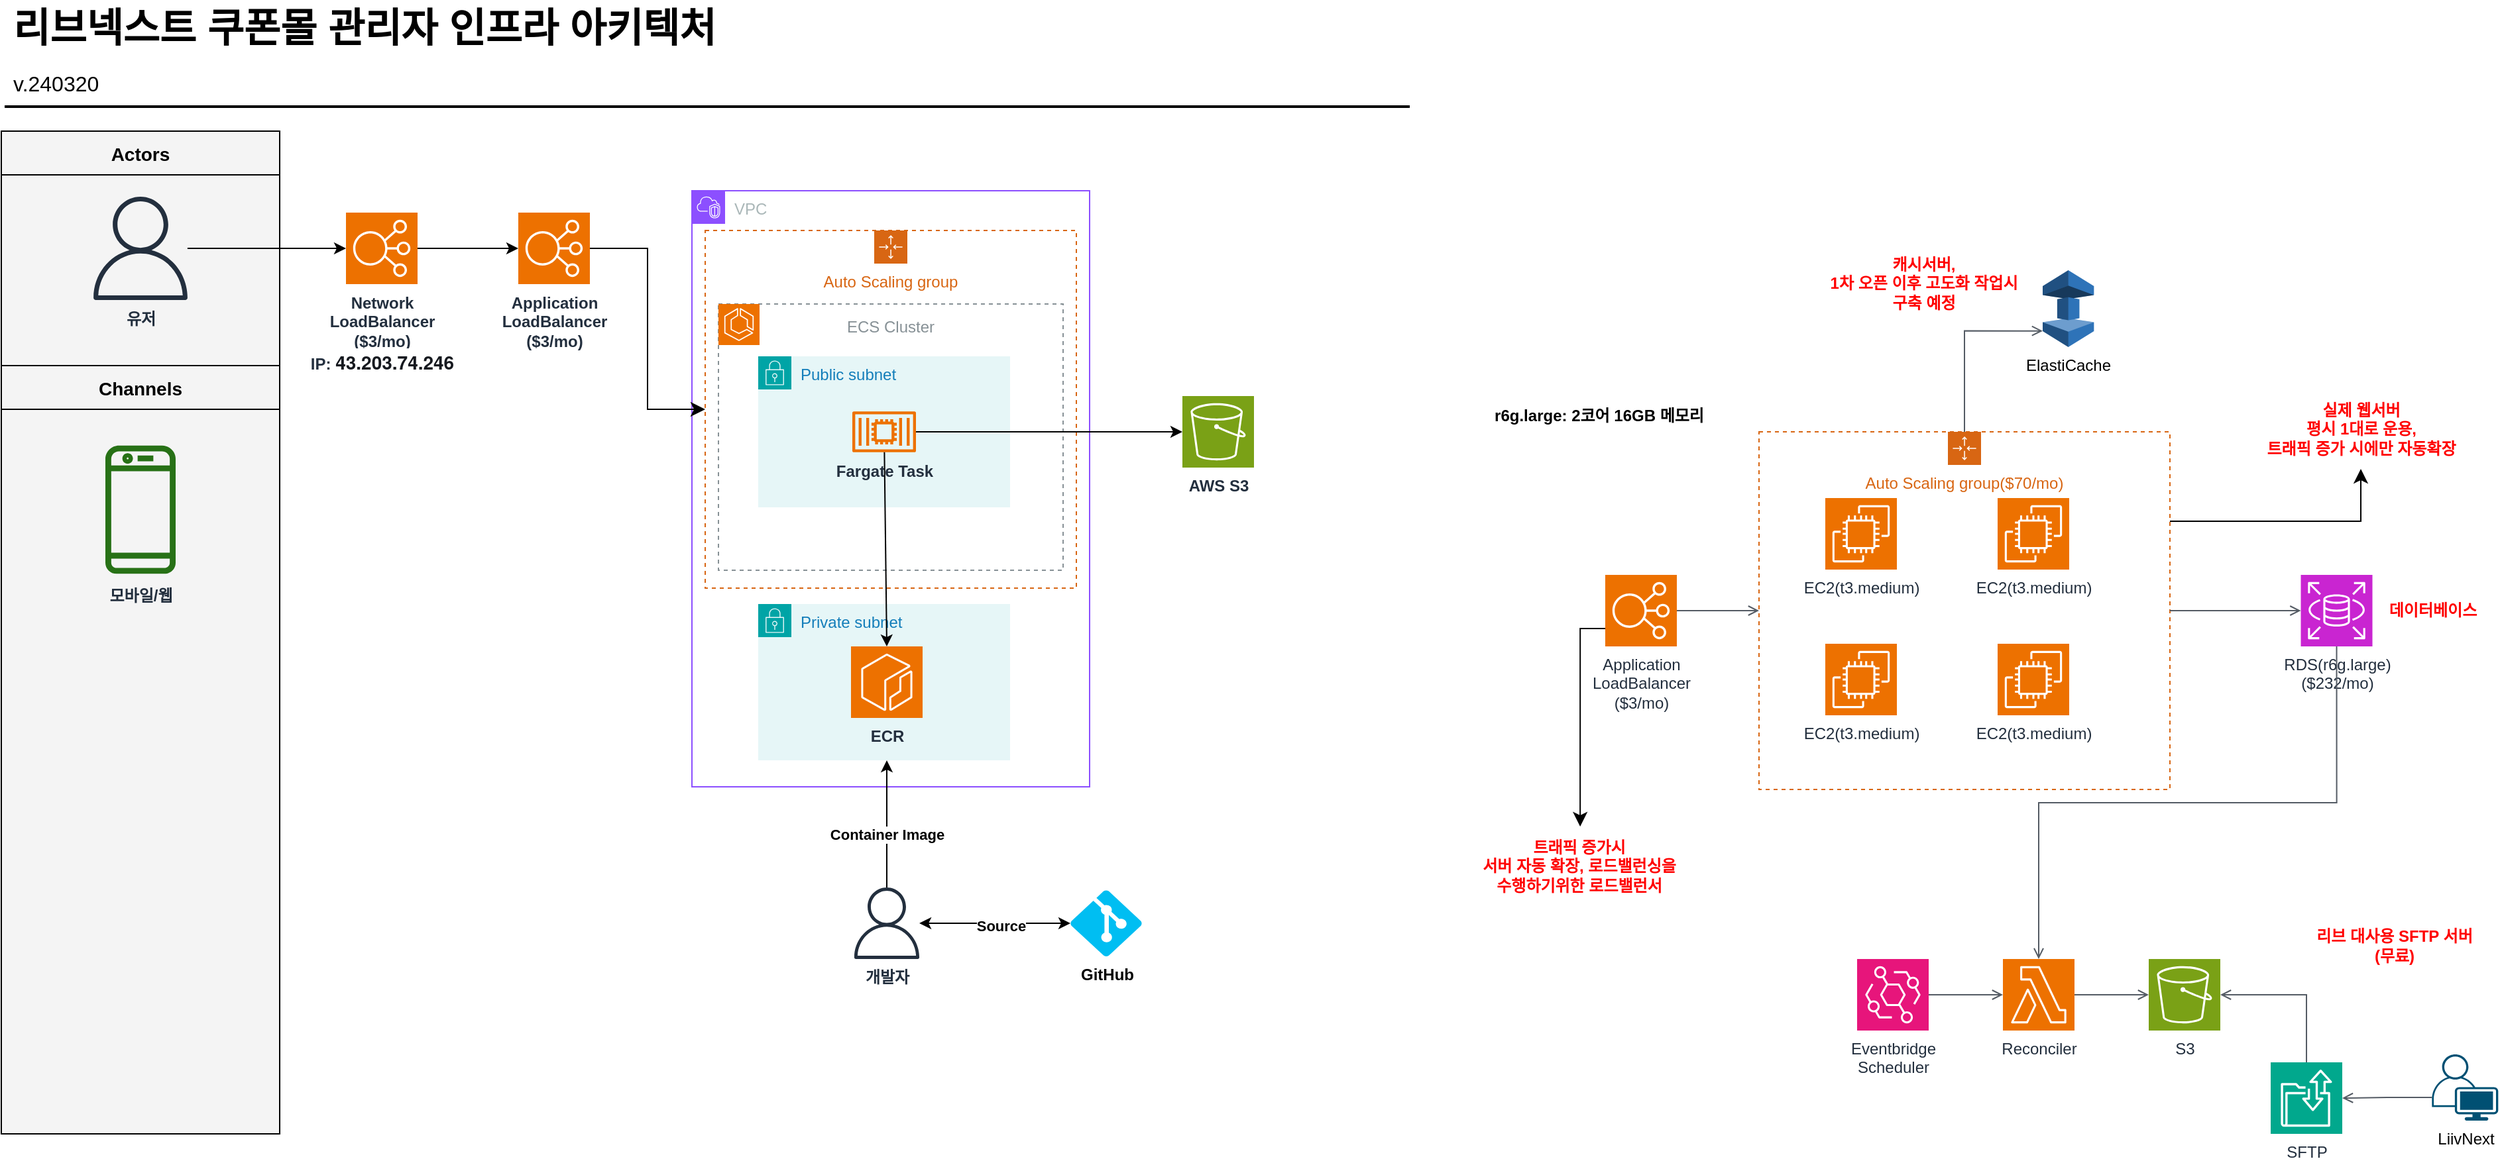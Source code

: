 <mxfile version="24.0.7" type="github">
  <diagram id="Ht1M8jgEwFfnCIfOTk4-" name="Page-1">
    <mxGraphModel dx="1434" dy="738" grid="1" gridSize="10" guides="1" tooltips="1" connect="1" arrows="1" fold="1" page="1" pageScale="1" pageWidth="1169" pageHeight="827" math="0" shadow="0">
      <root>
        <mxCell id="0" />
        <mxCell id="1" parent="0" />
        <mxCell id="WT9P7IldPV2H4tiKX_e4-3" value="RDS(r6g.large)&lt;br&gt;($232/mo)" style="sketch=0;points=[[0,0,0],[0.25,0,0],[0.5,0,0],[0.75,0,0],[1,0,0],[0,1,0],[0.25,1,0],[0.5,1,0],[0.75,1,0],[1,1,0],[0,0.25,0],[0,0.5,0],[0,0.75,0],[1,0.25,0],[1,0.5,0],[1,0.75,0]];outlineConnect=0;fontColor=#232F3E;fillColor=#C925D1;strokeColor=#ffffff;dashed=0;verticalLabelPosition=bottom;verticalAlign=top;align=center;html=1;fontSize=12;fontStyle=0;aspect=fixed;shape=mxgraph.aws4.resourceIcon;resIcon=mxgraph.aws4.rds;" parent="1" vertex="1">
          <mxGeometry x="1774.75" y="470" width="54" height="54" as="geometry" />
        </mxCell>
        <mxCell id="Ok-R0W4esTiFm16ZemSn-64" value="" style="edgeStyle=orthogonalEdgeStyle;rounded=0;orthogonalLoop=1;jettySize=auto;html=1;" edge="1" parent="1" source="WT9P7IldPV2H4tiKX_e4-6" target="Ok-R0W4esTiFm16ZemSn-40">
          <mxGeometry relative="1" as="geometry" />
        </mxCell>
        <mxCell id="WT9P7IldPV2H4tiKX_e4-6" value="&lt;b&gt;Network &lt;br&gt;LoadBalancer&lt;br&gt;($3/mo)&lt;br&gt;IP:&amp;nbsp;&lt;/b&gt;&lt;span style=&quot;color: rgb(22, 25, 31); font-family: &amp;quot;Amazon Ember&amp;quot;, &amp;quot;Helvetica Neue&amp;quot;, Roboto, Arial, sans-serif; font-size: 14px; text-align: start; background-color: rgb(255, 255, 255);&quot;&gt;&lt;b&gt;43.203.74.246&lt;/b&gt;&lt;/span&gt;" style="sketch=0;points=[[0,0,0],[0.25,0,0],[0.5,0,0],[0.75,0,0],[1,0,0],[0,1,0],[0.25,1,0],[0.5,1,0],[0.75,1,0],[1,1,0],[0,0.25,0],[0,0.5,0],[0,0.75,0],[1,0.25,0],[1,0.5,0],[1,0.75,0]];outlineConnect=0;fontColor=#232F3E;fillColor=#ED7100;strokeColor=#ffffff;dashed=0;verticalLabelPosition=bottom;verticalAlign=top;align=center;html=1;fontSize=12;fontStyle=0;aspect=fixed;shape=mxgraph.aws4.resourceIcon;resIcon=mxgraph.aws4.elastic_load_balancing;" parent="1" vertex="1">
          <mxGeometry x="300" y="196.5" width="54" height="54" as="geometry" />
        </mxCell>
        <mxCell id="WT9P7IldPV2H4tiKX_e4-16" value="Application&lt;br&gt;LoadBalancer&lt;br&gt;($3/mo)" style="sketch=0;points=[[0,0,0],[0.25,0,0],[0.5,0,0],[0.75,0,0],[1,0,0],[0,1,0],[0.25,1,0],[0.5,1,0],[0.75,1,0],[1,1,0],[0,0.25,0],[0,0.5,0],[0,0.75,0],[1,0.25,0],[1,0.5,0],[1,0.75,0]];outlineConnect=0;fontColor=#232F3E;fillColor=#ED7100;strokeColor=#ffffff;dashed=0;verticalLabelPosition=bottom;verticalAlign=top;align=center;html=1;fontSize=12;fontStyle=0;aspect=fixed;shape=mxgraph.aws4.resourceIcon;resIcon=mxgraph.aws4.elastic_load_balancing;" parent="1" vertex="1">
          <mxGeometry x="1250" y="470" width="54" height="54" as="geometry" />
        </mxCell>
        <mxCell id="WT9P7IldPV2H4tiKX_e4-19" value="Auto Scaling group($70/mo)" style="points=[[0,0],[0.25,0],[0.5,0],[0.75,0],[1,0],[1,0.25],[1,0.5],[1,0.75],[1,1],[0.75,1],[0.5,1],[0.25,1],[0,1],[0,0.75],[0,0.5],[0,0.25]];outlineConnect=0;gradientColor=none;html=1;whiteSpace=wrap;fontSize=12;fontStyle=0;container=1;pointerEvents=0;collapsible=0;recursiveResize=0;shape=mxgraph.aws4.groupCenter;grIcon=mxgraph.aws4.group_auto_scaling_group;grStroke=1;strokeColor=#D86613;fillColor=none;verticalAlign=top;align=center;fontColor=#D86613;dashed=1;spacingTop=25;" parent="1" vertex="1">
          <mxGeometry x="1366" y="362" width="310" height="270" as="geometry" />
        </mxCell>
        <mxCell id="WT9P7IldPV2H4tiKX_e4-15" value="EC2(t3.medium)" style="sketch=0;points=[[0,0,0],[0.25,0,0],[0.5,0,0],[0.75,0,0],[1,0,0],[0,1,0],[0.25,1,0],[0.5,1,0],[0.75,1,0],[1,1,0],[0,0.25,0],[0,0.5,0],[0,0.75,0],[1,0.25,0],[1,0.5,0],[1,0.75,0]];outlineConnect=0;fontColor=#232F3E;fillColor=#ED7100;strokeColor=#ffffff;dashed=0;verticalLabelPosition=bottom;verticalAlign=top;align=center;html=1;fontSize=12;fontStyle=0;aspect=fixed;shape=mxgraph.aws4.resourceIcon;resIcon=mxgraph.aws4.ec2;" parent="WT9P7IldPV2H4tiKX_e4-19" vertex="1">
          <mxGeometry x="50" y="50" width="54" height="54" as="geometry" />
        </mxCell>
        <mxCell id="WT9P7IldPV2H4tiKX_e4-30" value="EC2(t3.medium)" style="sketch=0;points=[[0,0,0],[0.25,0,0],[0.5,0,0],[0.75,0,0],[1,0,0],[0,1,0],[0.25,1,0],[0.5,1,0],[0.75,1,0],[1,1,0],[0,0.25,0],[0,0.5,0],[0,0.75,0],[1,0.25,0],[1,0.5,0],[1,0.75,0]];outlineConnect=0;fontColor=#232F3E;fillColor=#ED7100;strokeColor=#ffffff;dashed=0;verticalLabelPosition=bottom;verticalAlign=top;align=center;html=1;fontSize=12;fontStyle=0;aspect=fixed;shape=mxgraph.aws4.resourceIcon;resIcon=mxgraph.aws4.ec2;" parent="WT9P7IldPV2H4tiKX_e4-19" vertex="1">
          <mxGeometry x="180" y="50" width="54" height="54" as="geometry" />
        </mxCell>
        <mxCell id="WT9P7IldPV2H4tiKX_e4-29" value="EC2(t3.medium)" style="sketch=0;points=[[0,0,0],[0.25,0,0],[0.5,0,0],[0.75,0,0],[1,0,0],[0,1,0],[0.25,1,0],[0.5,1,0],[0.75,1,0],[1,1,0],[0,0.25,0],[0,0.5,0],[0,0.75,0],[1,0.25,0],[1,0.5,0],[1,0.75,0]];outlineConnect=0;fontColor=#232F3E;fillColor=#ED7100;strokeColor=#ffffff;dashed=0;verticalLabelPosition=bottom;verticalAlign=top;align=center;html=1;fontSize=12;fontStyle=0;aspect=fixed;shape=mxgraph.aws4.resourceIcon;resIcon=mxgraph.aws4.ec2;" parent="WT9P7IldPV2H4tiKX_e4-19" vertex="1">
          <mxGeometry x="180" y="160" width="54" height="54" as="geometry" />
        </mxCell>
        <mxCell id="WT9P7IldPV2H4tiKX_e4-28" value="EC2(t3.medium)" style="sketch=0;points=[[0,0,0],[0.25,0,0],[0.5,0,0],[0.75,0,0],[1,0,0],[0,1,0],[0.25,1,0],[0.5,1,0],[0.75,1,0],[1,1,0],[0,0.25,0],[0,0.5,0],[0,0.75,0],[1,0.25,0],[1,0.5,0],[1,0.75,0]];outlineConnect=0;fontColor=#232F3E;fillColor=#ED7100;strokeColor=#ffffff;dashed=0;verticalLabelPosition=bottom;verticalAlign=top;align=center;html=1;fontSize=12;fontStyle=0;aspect=fixed;shape=mxgraph.aws4.resourceIcon;resIcon=mxgraph.aws4.ec2;" parent="WT9P7IldPV2H4tiKX_e4-19" vertex="1">
          <mxGeometry x="50" y="160" width="54" height="54" as="geometry" />
        </mxCell>
        <mxCell id="WT9P7IldPV2H4tiKX_e4-22" value="" style="edgeStyle=orthogonalEdgeStyle;html=1;endArrow=open;elbow=vertical;startArrow=none;endFill=0;strokeColor=#545B64;rounded=0;exitX=1;exitY=0.5;exitDx=0;exitDy=0;exitPerimeter=0;entryX=0;entryY=0.5;entryDx=0;entryDy=0;" parent="1" source="WT9P7IldPV2H4tiKX_e4-16" target="WT9P7IldPV2H4tiKX_e4-19" edge="1">
          <mxGeometry width="100" relative="1" as="geometry">
            <mxPoint x="1432.5" y="496.5" as="sourcePoint" />
            <mxPoint x="1535" y="497" as="targetPoint" />
          </mxGeometry>
        </mxCell>
        <mxCell id="WT9P7IldPV2H4tiKX_e4-25" value="" style="edgeStyle=orthogonalEdgeStyle;html=1;endArrow=open;elbow=vertical;startArrow=none;endFill=0;strokeColor=#545B64;rounded=0;exitX=0.5;exitY=0;exitDx=0;exitDy=0;entryX=0;entryY=0.79;entryDx=0;entryDy=0;entryPerimeter=0;" parent="1" source="WT9P7IldPV2H4tiKX_e4-19" target="WT9P7IldPV2H4tiKX_e4-26" edge="1">
          <mxGeometry width="100" relative="1" as="geometry">
            <mxPoint x="1670" y="282" as="sourcePoint" />
            <mxPoint x="1520.995" y="280" as="targetPoint" />
          </mxGeometry>
        </mxCell>
        <mxCell id="WT9P7IldPV2H4tiKX_e4-26" value="ElastiCache" style="outlineConnect=0;dashed=0;verticalLabelPosition=bottom;verticalAlign=top;align=center;html=1;shape=mxgraph.aws3.elasticache;fillColor=#2E73B8;gradientColor=none;aspect=fixed;" parent="1" vertex="1">
          <mxGeometry x="1580" y="240" width="38.67" height="58" as="geometry" />
        </mxCell>
        <mxCell id="WT9P7IldPV2H4tiKX_e4-31" value="" style="edgeStyle=orthogonalEdgeStyle;html=1;endArrow=open;elbow=vertical;startArrow=none;endFill=0;strokeColor=#545B64;rounded=0;exitX=1;exitY=0.5;exitDx=0;exitDy=0;entryX=0;entryY=0.5;entryDx=0;entryDy=0;entryPerimeter=0;" parent="1" source="WT9P7IldPV2H4tiKX_e4-19" target="WT9P7IldPV2H4tiKX_e4-3" edge="1">
          <mxGeometry width="100" relative="1" as="geometry">
            <mxPoint x="1850" y="496.66" as="sourcePoint" />
            <mxPoint x="1942" y="496.66" as="targetPoint" />
          </mxGeometry>
        </mxCell>
        <mxCell id="WT9P7IldPV2H4tiKX_e4-32" value="Eventbridge&lt;br&gt;Scheduler" style="sketch=0;points=[[0,0,0],[0.25,0,0],[0.5,0,0],[0.75,0,0],[1,0,0],[0,1,0],[0.25,1,0],[0.5,1,0],[0.75,1,0],[1,1,0],[0,0.25,0],[0,0.5,0],[0,0.75,0],[1,0.25,0],[1,0.5,0],[1,0.75,0]];outlineConnect=0;fontColor=#232F3E;fillColor=#E7157B;strokeColor=#ffffff;dashed=0;verticalLabelPosition=bottom;verticalAlign=top;align=center;html=1;fontSize=12;fontStyle=0;aspect=fixed;shape=mxgraph.aws4.resourceIcon;resIcon=mxgraph.aws4.eventbridge;" parent="1" vertex="1">
          <mxGeometry x="1440" y="760" width="54" height="54" as="geometry" />
        </mxCell>
        <mxCell id="WT9P7IldPV2H4tiKX_e4-35" value="Reconciler" style="sketch=0;points=[[0,0,0],[0.25,0,0],[0.5,0,0],[0.75,0,0],[1,0,0],[0,1,0],[0.25,1,0],[0.5,1,0],[0.75,1,0],[1,1,0],[0,0.25,0],[0,0.5,0],[0,0.75,0],[1,0.25,0],[1,0.5,0],[1,0.75,0]];outlineConnect=0;fontColor=#232F3E;fillColor=#ED7100;strokeColor=#ffffff;dashed=0;verticalLabelPosition=bottom;verticalAlign=top;align=center;html=1;fontSize=12;fontStyle=0;aspect=fixed;shape=mxgraph.aws4.resourceIcon;resIcon=mxgraph.aws4.lambda;" parent="1" vertex="1">
          <mxGeometry x="1550" y="760" width="54" height="54" as="geometry" />
        </mxCell>
        <mxCell id="WT9P7IldPV2H4tiKX_e4-39" value="S3" style="sketch=0;points=[[0,0,0],[0.25,0,0],[0.5,0,0],[0.75,0,0],[1,0,0],[0,1,0],[0.25,1,0],[0.5,1,0],[0.75,1,0],[1,1,0],[0,0.25,0],[0,0.5,0],[0,0.75,0],[1,0.25,0],[1,0.5,0],[1,0.75,0]];outlineConnect=0;fontColor=#232F3E;fillColor=#7AA116;strokeColor=#ffffff;dashed=0;verticalLabelPosition=bottom;verticalAlign=top;align=center;html=1;fontSize=12;fontStyle=0;aspect=fixed;shape=mxgraph.aws4.resourceIcon;resIcon=mxgraph.aws4.s3;" parent="1" vertex="1">
          <mxGeometry x="1660" y="760" width="54" height="54" as="geometry" />
        </mxCell>
        <mxCell id="WT9P7IldPV2H4tiKX_e4-40" value="" style="edgeStyle=orthogonalEdgeStyle;html=1;endArrow=open;elbow=vertical;startArrow=none;endFill=0;strokeColor=#545B64;rounded=0;exitX=1;exitY=0.5;exitDx=0;exitDy=0;exitPerimeter=0;entryX=0;entryY=0.5;entryDx=0;entryDy=0;entryPerimeter=0;" parent="1" source="WT9P7IldPV2H4tiKX_e4-32" target="WT9P7IldPV2H4tiKX_e4-35" edge="1">
          <mxGeometry width="100" relative="1" as="geometry">
            <mxPoint x="1555.75" y="880" as="sourcePoint" />
            <mxPoint x="1655.75" y="880" as="targetPoint" />
          </mxGeometry>
        </mxCell>
        <mxCell id="WT9P7IldPV2H4tiKX_e4-41" value="" style="edgeStyle=orthogonalEdgeStyle;html=1;endArrow=open;elbow=vertical;startArrow=none;endFill=0;strokeColor=#545B64;rounded=0;exitX=1;exitY=0.5;exitDx=0;exitDy=0;exitPerimeter=0;" parent="1" source="WT9P7IldPV2H4tiKX_e4-35" target="WT9P7IldPV2H4tiKX_e4-39" edge="1">
          <mxGeometry width="100" relative="1" as="geometry">
            <mxPoint x="1630" y="788.77" as="sourcePoint" />
            <mxPoint x="1690" y="789" as="targetPoint" />
          </mxGeometry>
        </mxCell>
        <mxCell id="WT9P7IldPV2H4tiKX_e4-43" value="SFTP" style="sketch=0;points=[[0,0,0],[0.25,0,0],[0.5,0,0],[0.75,0,0],[1,0,0],[0,1,0],[0.25,1,0],[0.5,1,0],[0.75,1,0],[1,1,0],[0,0.25,0],[0,0.5,0],[0,0.75,0],[1,0.25,0],[1,0.5,0],[1,0.75,0]];outlineConnect=0;fontColor=#232F3E;fillColor=#01A88D;strokeColor=#ffffff;dashed=0;verticalLabelPosition=bottom;verticalAlign=top;align=center;html=1;fontSize=12;fontStyle=0;aspect=fixed;shape=mxgraph.aws4.resourceIcon;resIcon=mxgraph.aws4.transfer_family;" parent="1" vertex="1">
          <mxGeometry x="1752" y="838" width="54" height="54" as="geometry" />
        </mxCell>
        <mxCell id="WT9P7IldPV2H4tiKX_e4-44" value="" style="edgeStyle=orthogonalEdgeStyle;html=1;endArrow=open;elbow=vertical;startArrow=none;endFill=0;strokeColor=#545B64;rounded=0;exitX=0.5;exitY=0;exitDx=0;exitDy=0;exitPerimeter=0;entryX=1;entryY=0.5;entryDx=0;entryDy=0;entryPerimeter=0;" parent="1" source="WT9P7IldPV2H4tiKX_e4-43" target="WT9P7IldPV2H4tiKX_e4-39" edge="1">
          <mxGeometry width="100" relative="1" as="geometry">
            <mxPoint x="1892" y="786.52" as="sourcePoint" />
            <mxPoint x="1948" y="786.52" as="targetPoint" />
          </mxGeometry>
        </mxCell>
        <mxCell id="WT9P7IldPV2H4tiKX_e4-45" value="LiivNext" style="points=[[0.35,0,0],[0.98,0.51,0],[1,0.71,0],[0.67,1,0],[0,0.795,0],[0,0.65,0]];verticalLabelPosition=bottom;sketch=0;html=1;verticalAlign=top;aspect=fixed;align=center;pointerEvents=1;shape=mxgraph.cisco19.user;fillColor=#005073;strokeColor=none;" parent="1" vertex="1">
          <mxGeometry x="1873.66" y="832" width="50" height="50" as="geometry" />
        </mxCell>
        <mxCell id="WT9P7IldPV2H4tiKX_e4-47" value="" style="edgeStyle=orthogonalEdgeStyle;html=1;endArrow=open;elbow=vertical;startArrow=none;endFill=0;strokeColor=#545B64;rounded=0;exitX=0;exitY=0.65;exitDx=0;exitDy=0;exitPerimeter=0;entryX=1;entryY=0.5;entryDx=0;entryDy=0;entryPerimeter=0;" parent="1" source="WT9P7IldPV2H4tiKX_e4-45" target="WT9P7IldPV2H4tiKX_e4-43" edge="1">
          <mxGeometry width="100" relative="1" as="geometry">
            <mxPoint x="1903" y="879" as="sourcePoint" />
            <mxPoint x="1842" y="828" as="targetPoint" />
          </mxGeometry>
        </mxCell>
        <mxCell id="7BHEjiyhzzTdp9k4Y-Ck-2" value="" style="edgeStyle=orthogonalEdgeStyle;html=1;endArrow=open;elbow=vertical;startArrow=none;endFill=0;strokeColor=#545B64;rounded=0;exitX=0.5;exitY=1;exitDx=0;exitDy=0;exitPerimeter=0;entryX=0.5;entryY=0;entryDx=0;entryDy=0;entryPerimeter=0;" parent="1" source="WT9P7IldPV2H4tiKX_e4-3" target="WT9P7IldPV2H4tiKX_e4-35" edge="1">
          <mxGeometry width="100" relative="1" as="geometry">
            <mxPoint x="1700" y="660" as="sourcePoint" />
            <mxPoint x="1756" y="660" as="targetPoint" />
          </mxGeometry>
        </mxCell>
        <mxCell id="7BHEjiyhzzTdp9k4Y-Ck-6" value="트래픽 증가시&lt;br&gt;서버 자동 확장, 로드밸런싱을&lt;br&gt;수행하기위한 로드밸런서" style="text;html=1;align=center;verticalAlign=middle;resizable=0;points=[];autosize=1;strokeColor=none;fillColor=none;fontStyle=1;fontColor=#ff0000;" parent="1" vertex="1">
          <mxGeometry x="1140" y="660" width="180" height="60" as="geometry" />
        </mxCell>
        <mxCell id="7BHEjiyhzzTdp9k4Y-Ck-10" value="" style="edgeStyle=segmentEdgeStyle;endArrow=classic;html=1;curved=0;rounded=0;endSize=8;startSize=8;exitX=0;exitY=0.75;exitDx=0;exitDy=0;exitPerimeter=0;entryX=0.506;entryY=0;entryDx=0;entryDy=0;entryPerimeter=0;" parent="1" source="WT9P7IldPV2H4tiKX_e4-16" target="7BHEjiyhzzTdp9k4Y-Ck-6" edge="1">
          <mxGeometry width="50" height="50" relative="1" as="geometry">
            <mxPoint x="1250" y="530" as="sourcePoint" />
            <mxPoint x="1200" y="639" as="targetPoint" />
          </mxGeometry>
        </mxCell>
        <mxCell id="7BHEjiyhzzTdp9k4Y-Ck-11" value="실제 웹서버&lt;br&gt;평시 1대로 운용,&lt;br&gt;트래픽 증가 시에만 자동확장" style="text;html=1;align=center;verticalAlign=middle;resizable=0;points=[];autosize=1;strokeColor=none;fillColor=none;fontColor=#ff0000;fontStyle=1" parent="1" vertex="1">
          <mxGeometry x="1730" y="330" width="180" height="60" as="geometry" />
        </mxCell>
        <mxCell id="7BHEjiyhzzTdp9k4Y-Ck-12" value="" style="edgeStyle=segmentEdgeStyle;endArrow=classic;html=1;curved=0;rounded=0;endSize=8;startSize=8;exitX=1;exitY=0.25;exitDx=0;exitDy=0;" parent="1" source="WT9P7IldPV2H4tiKX_e4-19" target="7BHEjiyhzzTdp9k4Y-Ck-11" edge="1">
          <mxGeometry width="50" height="50" relative="1" as="geometry">
            <mxPoint x="1959" y="422.5" as="sourcePoint" />
            <mxPoint x="1940" y="571.5" as="targetPoint" />
          </mxGeometry>
        </mxCell>
        <mxCell id="7BHEjiyhzzTdp9k4Y-Ck-13" value="캐시서버,&lt;br&gt;1차 오픈 이후 고도화 작업시&lt;br&gt;구축 예정" style="text;html=1;align=center;verticalAlign=middle;resizable=0;points=[];autosize=1;strokeColor=none;fillColor=none;fontColor=#ff0000;fontStyle=1" parent="1" vertex="1">
          <mxGeometry x="1400" y="220" width="180" height="60" as="geometry" />
        </mxCell>
        <mxCell id="7BHEjiyhzzTdp9k4Y-Ck-14" value="데이터베이스" style="text;html=1;align=center;verticalAlign=middle;resizable=0;points=[];autosize=1;strokeColor=none;fillColor=none;fontColor=#ff0000;fontStyle=1" parent="1" vertex="1">
          <mxGeometry x="1823.66" y="482" width="100" height="30" as="geometry" />
        </mxCell>
        <mxCell id="7BHEjiyhzzTdp9k4Y-Ck-16" value="리브 대사용 SFTP 서버&lt;br&gt;(무료)" style="text;html=1;align=center;verticalAlign=middle;resizable=0;points=[];autosize=1;strokeColor=none;fillColor=none;fontStyle=1;fontColor=#ff0000;" parent="1" vertex="1">
          <mxGeometry x="1770" y="730" width="150" height="40" as="geometry" />
        </mxCell>
        <mxCell id="gRxD_L8L9UA8RRj_sprW-2" value="r6g.large: 2코어 16GB 메모리" style="text;html=1;align=center;verticalAlign=middle;resizable=0;points=[];autosize=1;strokeColor=none;fillColor=none;fontStyle=1" parent="1" vertex="1">
          <mxGeometry x="1150" y="335" width="190" height="30" as="geometry" />
        </mxCell>
        <mxCell id="Ok-R0W4esTiFm16ZemSn-32" value="VPC" style="points=[[0,0],[0.25,0],[0.5,0],[0.75,0],[1,0],[1,0.25],[1,0.5],[1,0.75],[1,1],[0.75,1],[0.5,1],[0.25,1],[0,1],[0,0.75],[0,0.5],[0,0.25]];outlineConnect=0;gradientColor=none;html=1;whiteSpace=wrap;fontSize=12;fontStyle=0;container=0;pointerEvents=0;collapsible=0;recursiveResize=0;shape=mxgraph.aws4.group;grIcon=mxgraph.aws4.group_vpc2;strokeColor=#8C4FFF;fillColor=none;verticalAlign=top;align=left;spacingLeft=30;fontColor=#AAB7B8;dashed=0;" vertex="1" parent="1">
          <mxGeometry x="561" y="180" width="300" height="450" as="geometry" />
        </mxCell>
        <mxCell id="Ok-R0W4esTiFm16ZemSn-33" value="리브넥스트 쿠폰몰 관리자 인프라 아키텍처" style="text;html=1;resizable=0;points=[];autosize=1;align=left;verticalAlign=top;spacingTop=-4;fontSize=30;fontStyle=1;labelBackgroundColor=none;" vertex="1" parent="1">
          <mxGeometry x="46.5" y="36.5" width="600" height="40" as="geometry" />
        </mxCell>
        <mxCell id="Ok-R0W4esTiFm16ZemSn-34" value="v.240320" style="text;html=1;resizable=0;points=[];autosize=1;align=left;verticalAlign=top;spacingTop=-4;fontSize=16;labelBackgroundColor=none;" vertex="1" parent="1">
          <mxGeometry x="46.5" y="86.5" width="90" height="30" as="geometry" />
        </mxCell>
        <mxCell id="Ok-R0W4esTiFm16ZemSn-35" value="" style="line;strokeWidth=2;html=1;fontSize=14;labelBackgroundColor=none;" vertex="1" parent="1">
          <mxGeometry x="42.5" y="111.5" width="1060" height="10" as="geometry" />
        </mxCell>
        <mxCell id="Ok-R0W4esTiFm16ZemSn-36" value="Actors" style="swimlane;fontSize=14;align=center;swimlaneFillColor=#f4f4f4;fillColor=#f4f4f4;startSize=33;container=1;pointerEvents=0;collapsible=0;recursiveResize=0;" vertex="1" parent="1">
          <mxGeometry x="40" y="135" width="210" height="177" as="geometry" />
        </mxCell>
        <mxCell id="Ok-R0W4esTiFm16ZemSn-37" value="&lt;b&gt;유저&lt;/b&gt;" style="outlineConnect=0;fontColor=#232F3E;gradientColor=none;fillColor=#232F3E;strokeColor=none;dashed=0;verticalLabelPosition=bottom;verticalAlign=top;align=center;html=1;fontSize=12;fontStyle=0;aspect=fixed;pointerEvents=1;shape=mxgraph.aws4.user;labelBackgroundColor=none;" vertex="1" parent="Ok-R0W4esTiFm16ZemSn-36">
          <mxGeometry x="66" y="49.5" width="78" height="78" as="geometry" />
        </mxCell>
        <mxCell id="Ok-R0W4esTiFm16ZemSn-38" value="Channels" style="swimlane;fontSize=14;align=center;swimlaneFillColor=#f4f4f4;fillColor=#f4f4f4;startSize=33;container=1;pointerEvents=0;collapsible=0;recursiveResize=0;" vertex="1" parent="1">
          <mxGeometry x="40" y="312" width="210" height="580" as="geometry" />
        </mxCell>
        <mxCell id="Ok-R0W4esTiFm16ZemSn-39" value="&lt;b&gt;모바일/웹&lt;/b&gt;" style="outlineConnect=0;fontColor=#232F3E;gradientColor=none;strokeColor=none;fillColor=#277116;dashed=0;verticalLabelPosition=bottom;verticalAlign=top;align=center;html=1;fontSize=12;fontStyle=0;shape=mxgraph.aws4.mobile_client;labelBackgroundColor=none;" vertex="1" parent="Ok-R0W4esTiFm16ZemSn-38">
          <mxGeometry x="78.5" y="57.5" width="53" height="102.5" as="geometry" />
        </mxCell>
        <mxCell id="Ok-R0W4esTiFm16ZemSn-40" value="&lt;b&gt;Application&lt;br&gt;LoadBalancer&lt;/b&gt;&lt;div&gt;&lt;b&gt;($3/mo)&lt;/b&gt;&lt;/div&gt;" style="sketch=0;points=[[0,0,0],[0.25,0,0],[0.5,0,0],[0.75,0,0],[1,0,0],[0,1,0],[0.25,1,0],[0.5,1,0],[0.75,1,0],[1,1,0],[0,0.25,0],[0,0.5,0],[0,0.75,0],[1,0.25,0],[1,0.5,0],[1,0.75,0]];outlineConnect=0;fontColor=#232F3E;fillColor=#ED7100;strokeColor=#ffffff;dashed=0;verticalLabelPosition=bottom;verticalAlign=top;align=center;html=1;fontSize=12;fontStyle=0;aspect=fixed;shape=mxgraph.aws4.resourceIcon;resIcon=mxgraph.aws4.elastic_load_balancing;" vertex="1" parent="1">
          <mxGeometry x="430" y="196.5" width="54" height="54" as="geometry" />
        </mxCell>
        <mxCell id="Ok-R0W4esTiFm16ZemSn-41" value="" style="edgeStyle=elbowEdgeStyle;elbow=horizontal;endArrow=classic;html=1;curved=0;rounded=0;endSize=8;startSize=8;exitX=1;exitY=0.5;exitDx=0;exitDy=0;exitPerimeter=0;" edge="1" parent="1" source="Ok-R0W4esTiFm16ZemSn-40" target="Ok-R0W4esTiFm16ZemSn-45">
          <mxGeometry width="50" height="50" relative="1" as="geometry">
            <mxPoint x="441" y="420" as="sourcePoint" />
            <mxPoint x="491" y="370" as="targetPoint" />
          </mxGeometry>
        </mxCell>
        <mxCell id="Ok-R0W4esTiFm16ZemSn-43" value="&lt;b&gt;AWS S3&lt;/b&gt;" style="sketch=0;points=[[0,0,0],[0.25,0,0],[0.5,0,0],[0.75,0,0],[1,0,0],[0,1,0],[0.25,1,0],[0.5,1,0],[0.75,1,0],[1,1,0],[0,0.25,0],[0,0.5,0],[0,0.75,0],[1,0.25,0],[1,0.5,0],[1,0.75,0]];outlineConnect=0;fontColor=#232F3E;fillColor=#7AA116;strokeColor=#ffffff;dashed=0;verticalLabelPosition=bottom;verticalAlign=top;align=center;html=1;fontSize=12;fontStyle=0;aspect=fixed;shape=mxgraph.aws4.resourceIcon;resIcon=mxgraph.aws4.s3;" vertex="1" parent="1">
          <mxGeometry x="931" y="335" width="54" height="54" as="geometry" />
        </mxCell>
        <mxCell id="Ok-R0W4esTiFm16ZemSn-44" value="" style="group" vertex="1" connectable="0" parent="1">
          <mxGeometry x="571" y="210" width="280" height="270" as="geometry" />
        </mxCell>
        <mxCell id="Ok-R0W4esTiFm16ZemSn-45" value="Auto Scaling group" style="points=[[0,0],[0.25,0],[0.5,0],[0.75,0],[1,0],[1,0.25],[1,0.5],[1,0.75],[1,1],[0.75,1],[0.5,1],[0.25,1],[0,1],[0,0.75],[0,0.5],[0,0.25]];outlineConnect=0;gradientColor=none;html=1;whiteSpace=wrap;fontSize=12;fontStyle=0;container=0;pointerEvents=0;collapsible=0;recursiveResize=0;shape=mxgraph.aws4.groupCenter;grIcon=mxgraph.aws4.group_auto_scaling_group;grStroke=1;strokeColor=#D86613;fillColor=none;verticalAlign=top;align=center;fontColor=#D86613;dashed=1;spacingTop=25;" vertex="1" parent="Ok-R0W4esTiFm16ZemSn-44">
          <mxGeometry width="280" height="270" as="geometry" />
        </mxCell>
        <mxCell id="Ok-R0W4esTiFm16ZemSn-46" value="" style="group" vertex="1" connectable="0" parent="Ok-R0W4esTiFm16ZemSn-44">
          <mxGeometry x="10" y="55.5" width="260" height="201" as="geometry" />
        </mxCell>
        <mxCell id="Ok-R0W4esTiFm16ZemSn-47" value="" style="group" vertex="1" connectable="0" parent="Ok-R0W4esTiFm16ZemSn-46">
          <mxGeometry width="260" height="201" as="geometry" />
        </mxCell>
        <mxCell id="Ok-R0W4esTiFm16ZemSn-48" value="ECS Cluster" style="outlineConnect=0;gradientColor=none;html=1;whiteSpace=wrap;fontSize=12;fontStyle=0;strokeColor=#879196;fillColor=none;verticalAlign=top;align=center;fontColor=#879196;dashed=1;spacingTop=3;" vertex="1" parent="Ok-R0W4esTiFm16ZemSn-47">
          <mxGeometry width="260" height="201" as="geometry" />
        </mxCell>
        <mxCell id="Ok-R0W4esTiFm16ZemSn-49" value="" style="sketch=0;points=[[0,0,0],[0.25,0,0],[0.5,0,0],[0.75,0,0],[1,0,0],[0,1,0],[0.25,1,0],[0.5,1,0],[0.75,1,0],[1,1,0],[0,0.25,0],[0,0.5,0],[0,0.75,0],[1,0.25,0],[1,0.5,0],[1,0.75,0]];outlineConnect=0;fontColor=#232F3E;fillColor=#ED7100;strokeColor=#ffffff;dashed=0;verticalLabelPosition=bottom;verticalAlign=top;align=center;html=1;fontSize=12;fontStyle=0;aspect=fixed;shape=mxgraph.aws4.resourceIcon;resIcon=mxgraph.aws4.ecs;" vertex="1" parent="Ok-R0W4esTiFm16ZemSn-47">
          <mxGeometry width="31" height="31" as="geometry" />
        </mxCell>
        <mxCell id="Ok-R0W4esTiFm16ZemSn-50" value="" style="group" vertex="1" connectable="0" parent="Ok-R0W4esTiFm16ZemSn-46">
          <mxGeometry x="30" y="39.5" width="190" height="114" as="geometry" />
        </mxCell>
        <mxCell id="Ok-R0W4esTiFm16ZemSn-51" value="Public subnet" style="points=[[0,0],[0.25,0],[0.5,0],[0.75,0],[1,0],[1,0.25],[1,0.5],[1,0.75],[1,1],[0.75,1],[0.5,1],[0.25,1],[0,1],[0,0.75],[0,0.5],[0,0.25]];outlineConnect=0;gradientColor=none;html=1;whiteSpace=wrap;fontSize=12;fontStyle=0;container=0;pointerEvents=0;collapsible=0;recursiveResize=0;shape=mxgraph.aws4.group;grIcon=mxgraph.aws4.group_security_group;grStroke=0;strokeColor=#00A4A6;fillColor=#E6F6F7;verticalAlign=top;align=left;spacingLeft=30;fontColor=#147EBA;dashed=0;" vertex="1" parent="Ok-R0W4esTiFm16ZemSn-50">
          <mxGeometry width="190" height="114" as="geometry" />
        </mxCell>
        <mxCell id="Ok-R0W4esTiFm16ZemSn-52" value="&lt;b&gt;Fargate Task&lt;/b&gt;" style="sketch=0;outlineConnect=0;fontColor=#232F3E;gradientColor=none;fillColor=#ED7100;strokeColor=none;dashed=0;verticalLabelPosition=bottom;verticalAlign=top;align=center;html=1;fontSize=12;fontStyle=0;aspect=fixed;pointerEvents=1;shape=mxgraph.aws4.container_2;" vertex="1" parent="Ok-R0W4esTiFm16ZemSn-50">
          <mxGeometry x="71" y="41.5" width="48" height="31" as="geometry" />
        </mxCell>
        <mxCell id="Ok-R0W4esTiFm16ZemSn-53" value="" style="endArrow=classic;html=1;rounded=0;entryX=0;entryY=0.5;entryDx=0;entryDy=0;entryPerimeter=0;" edge="1" parent="1" source="Ok-R0W4esTiFm16ZemSn-52" target="Ok-R0W4esTiFm16ZemSn-43">
          <mxGeometry width="50" height="50" relative="1" as="geometry">
            <mxPoint x="901" y="440" as="sourcePoint" />
            <mxPoint x="951" y="390" as="targetPoint" />
          </mxGeometry>
        </mxCell>
        <mxCell id="Ok-R0W4esTiFm16ZemSn-54" value="&lt;b&gt;개발자&lt;/b&gt;" style="outlineConnect=0;fontColor=#232F3E;gradientColor=none;fillColor=#232F3E;strokeColor=none;dashed=0;verticalLabelPosition=bottom;verticalAlign=top;align=center;html=1;fontSize=12;fontStyle=0;aspect=fixed;pointerEvents=1;shape=mxgraph.aws4.user;labelBackgroundColor=none;" vertex="1" parent="1">
          <mxGeometry x="681" y="706" width="54" height="54" as="geometry" />
        </mxCell>
        <mxCell id="Ok-R0W4esTiFm16ZemSn-55" value="Private subnet" style="points=[[0,0],[0.25,0],[0.5,0],[0.75,0],[1,0],[1,0.25],[1,0.5],[1,0.75],[1,1],[0.75,1],[0.5,1],[0.25,1],[0,1],[0,0.75],[0,0.5],[0,0.25]];outlineConnect=0;gradientColor=none;html=1;whiteSpace=wrap;fontSize=12;fontStyle=0;container=1;pointerEvents=0;collapsible=0;recursiveResize=0;shape=mxgraph.aws4.group;grIcon=mxgraph.aws4.group_security_group;grStroke=0;strokeColor=#00A4A6;fillColor=#E6F6F7;verticalAlign=top;align=left;spacingLeft=30;fontColor=#147EBA;dashed=0;" vertex="1" parent="1">
          <mxGeometry x="611" y="492" width="190" height="118" as="geometry" />
        </mxCell>
        <mxCell id="Ok-R0W4esTiFm16ZemSn-56" value="ECR" style="sketch=0;points=[[0,0,0],[0.25,0,0],[0.5,0,0],[0.75,0,0],[1,0,0],[0,1,0],[0.25,1,0],[0.5,1,0],[0.75,1,0],[1,1,0],[0,0.25,0],[0,0.5,0],[0,0.75,0],[1,0.25,0],[1,0.5,0],[1,0.75,0]];outlineConnect=0;fontColor=#232F3E;fillColor=#ED7100;strokeColor=#ffffff;dashed=0;verticalLabelPosition=bottom;verticalAlign=top;align=center;html=1;fontSize=12;fontStyle=1;aspect=fixed;shape=mxgraph.aws4.resourceIcon;resIcon=mxgraph.aws4.ecr;" vertex="1" parent="Ok-R0W4esTiFm16ZemSn-55">
          <mxGeometry x="70" y="32" width="54" height="54" as="geometry" />
        </mxCell>
        <mxCell id="Ok-R0W4esTiFm16ZemSn-57" value="" style="endArrow=classic;html=1;rounded=0;" edge="1" parent="1" source="Ok-R0W4esTiFm16ZemSn-54">
          <mxGeometry width="50" height="50" relative="1" as="geometry">
            <mxPoint x="559" y="616" as="sourcePoint" />
            <mxPoint x="708" y="610" as="targetPoint" />
          </mxGeometry>
        </mxCell>
        <mxCell id="Ok-R0W4esTiFm16ZemSn-58" value="&lt;b&gt;Container Image&lt;/b&gt;" style="edgeLabel;html=1;align=center;verticalAlign=middle;resizable=0;points=[];" vertex="1" connectable="0" parent="Ok-R0W4esTiFm16ZemSn-57">
          <mxGeometry x="-0.165" relative="1" as="geometry">
            <mxPoint as="offset" />
          </mxGeometry>
        </mxCell>
        <mxCell id="Ok-R0W4esTiFm16ZemSn-59" value="&lt;b&gt;GitHub&lt;/b&gt;" style="verticalLabelPosition=bottom;html=1;verticalAlign=top;align=center;strokeColor=none;fillColor=#00BEF2;shape=mxgraph.azure.git_repository;" vertex="1" parent="1">
          <mxGeometry x="846.5" y="708" width="54" height="50" as="geometry" />
        </mxCell>
        <mxCell id="Ok-R0W4esTiFm16ZemSn-60" value="" style="endArrow=classic;html=1;rounded=0;entryX=0.5;entryY=0;entryDx=0;entryDy=0;entryPerimeter=0;" edge="1" parent="1" source="Ok-R0W4esTiFm16ZemSn-52" target="Ok-R0W4esTiFm16ZemSn-56">
          <mxGeometry width="50" height="50" relative="1" as="geometry">
            <mxPoint x="671" y="530" as="sourcePoint" />
            <mxPoint x="751" y="550" as="targetPoint" />
          </mxGeometry>
        </mxCell>
        <mxCell id="Ok-R0W4esTiFm16ZemSn-61" value="" style="endArrow=classic;startArrow=classic;html=1;rounded=0;" edge="1" parent="1" source="Ok-R0W4esTiFm16ZemSn-54" target="Ok-R0W4esTiFm16ZemSn-59">
          <mxGeometry width="50" height="50" relative="1" as="geometry">
            <mxPoint x="716.5" y="716" as="sourcePoint" />
            <mxPoint x="766.5" y="666" as="targetPoint" />
          </mxGeometry>
        </mxCell>
        <mxCell id="Ok-R0W4esTiFm16ZemSn-62" value="Source" style="edgeLabel;html=1;align=center;verticalAlign=middle;resizable=0;points=[];fontStyle=1" vertex="1" connectable="0" parent="Ok-R0W4esTiFm16ZemSn-61">
          <mxGeometry x="0.068" y="-2" relative="1" as="geometry">
            <mxPoint as="offset" />
          </mxGeometry>
        </mxCell>
        <mxCell id="Ok-R0W4esTiFm16ZemSn-63" value="" style="edgeStyle=orthogonalEdgeStyle;rounded=0;orthogonalLoop=1;jettySize=auto;html=1;" edge="1" parent="1" source="Ok-R0W4esTiFm16ZemSn-37" target="WT9P7IldPV2H4tiKX_e4-6">
          <mxGeometry relative="1" as="geometry" />
        </mxCell>
      </root>
    </mxGraphModel>
  </diagram>
</mxfile>
